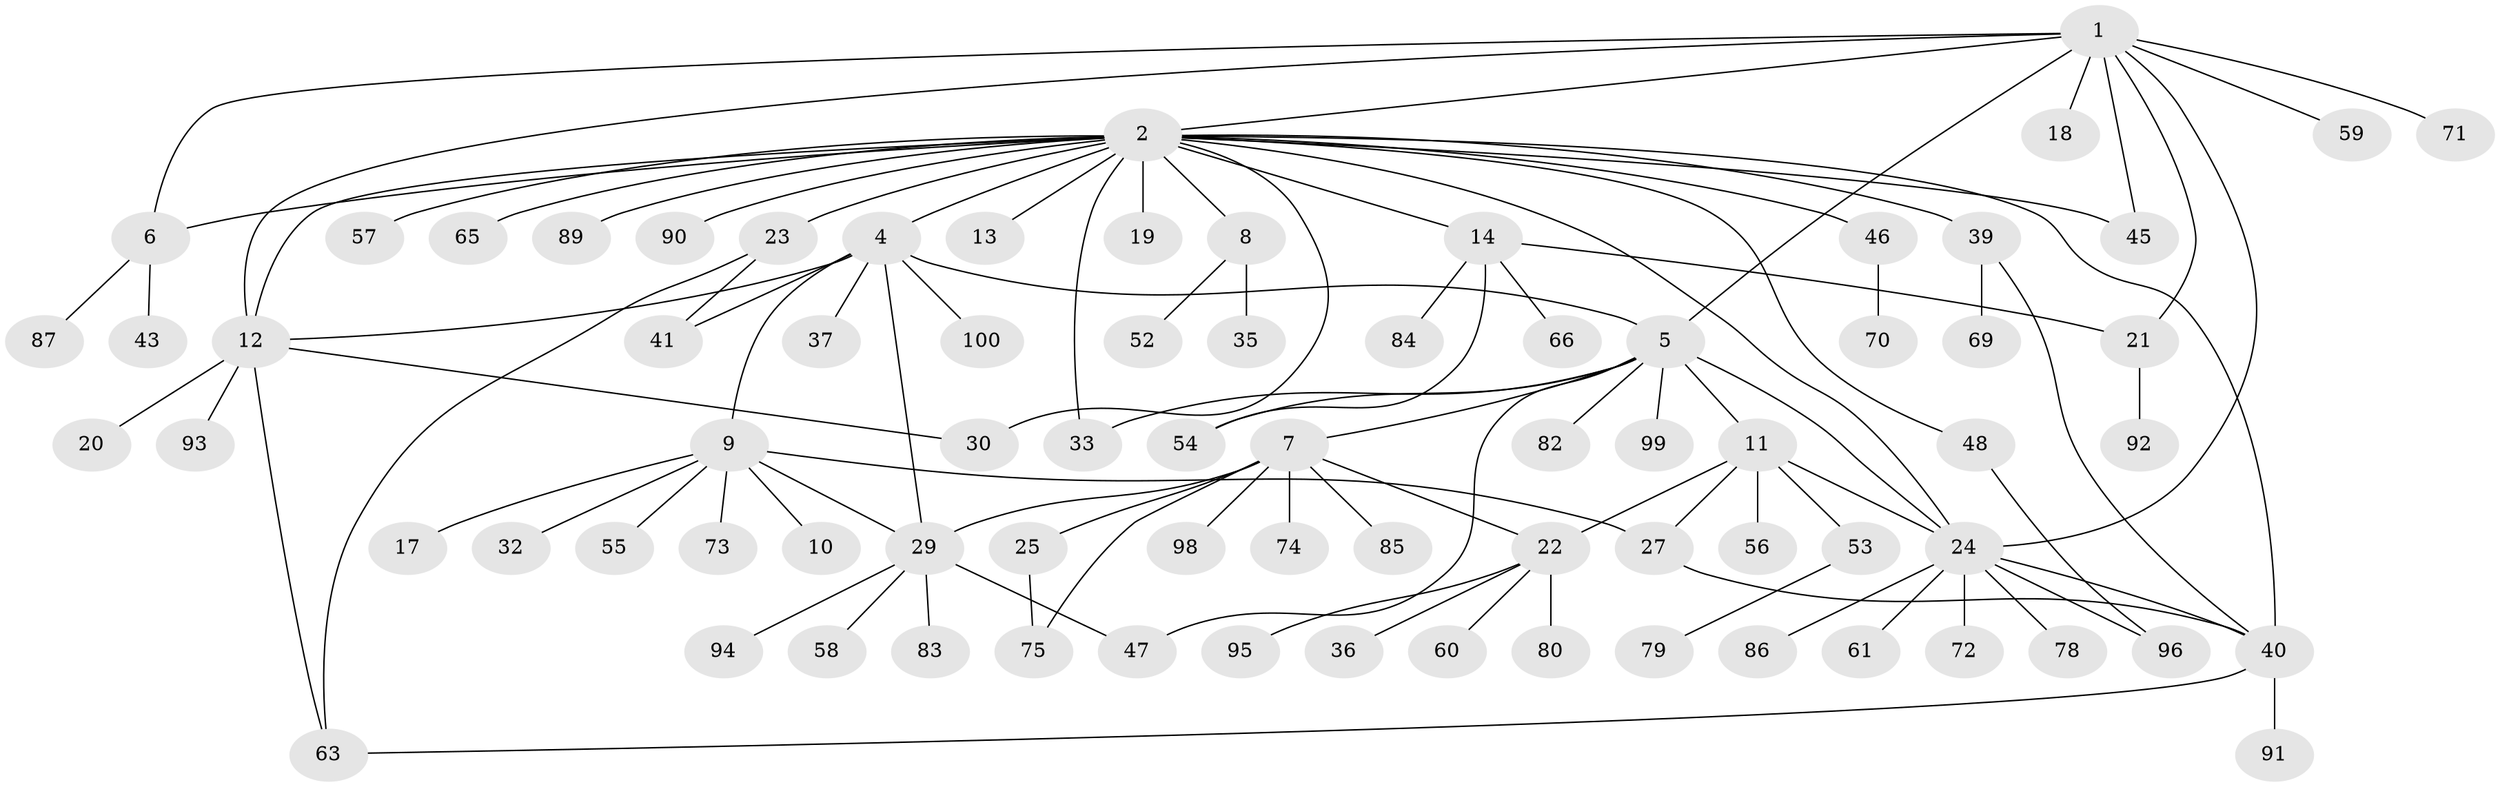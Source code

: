 // original degree distribution, {8: 0.02, 22: 0.01, 4: 0.08, 7: 0.04, 5: 0.03, 6: 0.02, 3: 0.09, 9: 0.01, 2: 0.17, 1: 0.53}
// Generated by graph-tools (version 1.1) at 2025/38/02/21/25 10:38:53]
// undirected, 78 vertices, 102 edges
graph export_dot {
graph [start="1"]
  node [color=gray90,style=filled];
  1 [super="+3"];
  2 [super="+42"];
  4 [super="+16"];
  5 [super="+26"];
  6 [super="+68"];
  7 [super="+38"];
  8;
  9 [super="+77"];
  10 [super="+88"];
  11 [super="+97"];
  12 [super="+15"];
  13 [super="+64"];
  14 [super="+31"];
  17;
  18;
  19;
  20;
  21;
  22 [super="+34"];
  23 [super="+28"];
  24 [super="+67"];
  25 [super="+76"];
  27;
  29 [super="+62"];
  30;
  32;
  33;
  35;
  36;
  37;
  39 [super="+44"];
  40 [super="+49"];
  41 [super="+81"];
  43;
  45;
  46;
  47 [super="+51"];
  48 [super="+50"];
  52;
  53;
  54;
  55;
  56;
  57;
  58;
  59;
  60;
  61;
  63;
  65;
  66;
  69;
  70;
  71;
  72;
  73;
  74;
  75;
  78;
  79;
  80;
  82;
  83;
  84;
  85;
  86;
  87;
  89;
  90;
  91;
  92;
  93;
  94;
  95;
  96;
  98;
  99;
  100;
  1 -- 2;
  1 -- 18;
  1 -- 21;
  1 -- 24;
  1 -- 45;
  1 -- 59;
  1 -- 12;
  1 -- 5;
  1 -- 6;
  1 -- 71;
  2 -- 4;
  2 -- 6;
  2 -- 8;
  2 -- 12;
  2 -- 13;
  2 -- 14;
  2 -- 19;
  2 -- 23;
  2 -- 30;
  2 -- 33;
  2 -- 39;
  2 -- 40;
  2 -- 45;
  2 -- 46;
  2 -- 48;
  2 -- 57;
  2 -- 65;
  2 -- 89;
  2 -- 90;
  2 -- 24;
  4 -- 9;
  4 -- 29;
  4 -- 100;
  4 -- 37;
  4 -- 5;
  4 -- 12;
  4 -- 41;
  5 -- 7;
  5 -- 11;
  5 -- 33;
  5 -- 47;
  5 -- 99;
  5 -- 82;
  5 -- 54;
  5 -- 24;
  6 -- 43;
  6 -- 87;
  7 -- 25;
  7 -- 29;
  7 -- 75;
  7 -- 98;
  7 -- 74;
  7 -- 85;
  7 -- 22;
  8 -- 35;
  8 -- 52;
  9 -- 10;
  9 -- 17;
  9 -- 27;
  9 -- 32;
  9 -- 55;
  9 -- 73;
  9 -- 29;
  11 -- 22;
  11 -- 27;
  11 -- 53;
  11 -- 56;
  11 -- 24;
  12 -- 20;
  12 -- 93;
  12 -- 30;
  12 -- 63;
  14 -- 21;
  14 -- 54;
  14 -- 66;
  14 -- 84;
  21 -- 92;
  22 -- 80;
  22 -- 95;
  22 -- 36;
  22 -- 60;
  23 -- 41;
  23 -- 63;
  24 -- 61;
  24 -- 78;
  24 -- 96;
  24 -- 86;
  24 -- 72;
  24 -- 40;
  25 -- 75;
  27 -- 40;
  29 -- 58;
  29 -- 94;
  29 -- 47;
  29 -- 83;
  39 -- 69;
  39 -- 40;
  40 -- 63;
  40 -- 91;
  46 -- 70;
  48 -- 96;
  53 -- 79;
}
